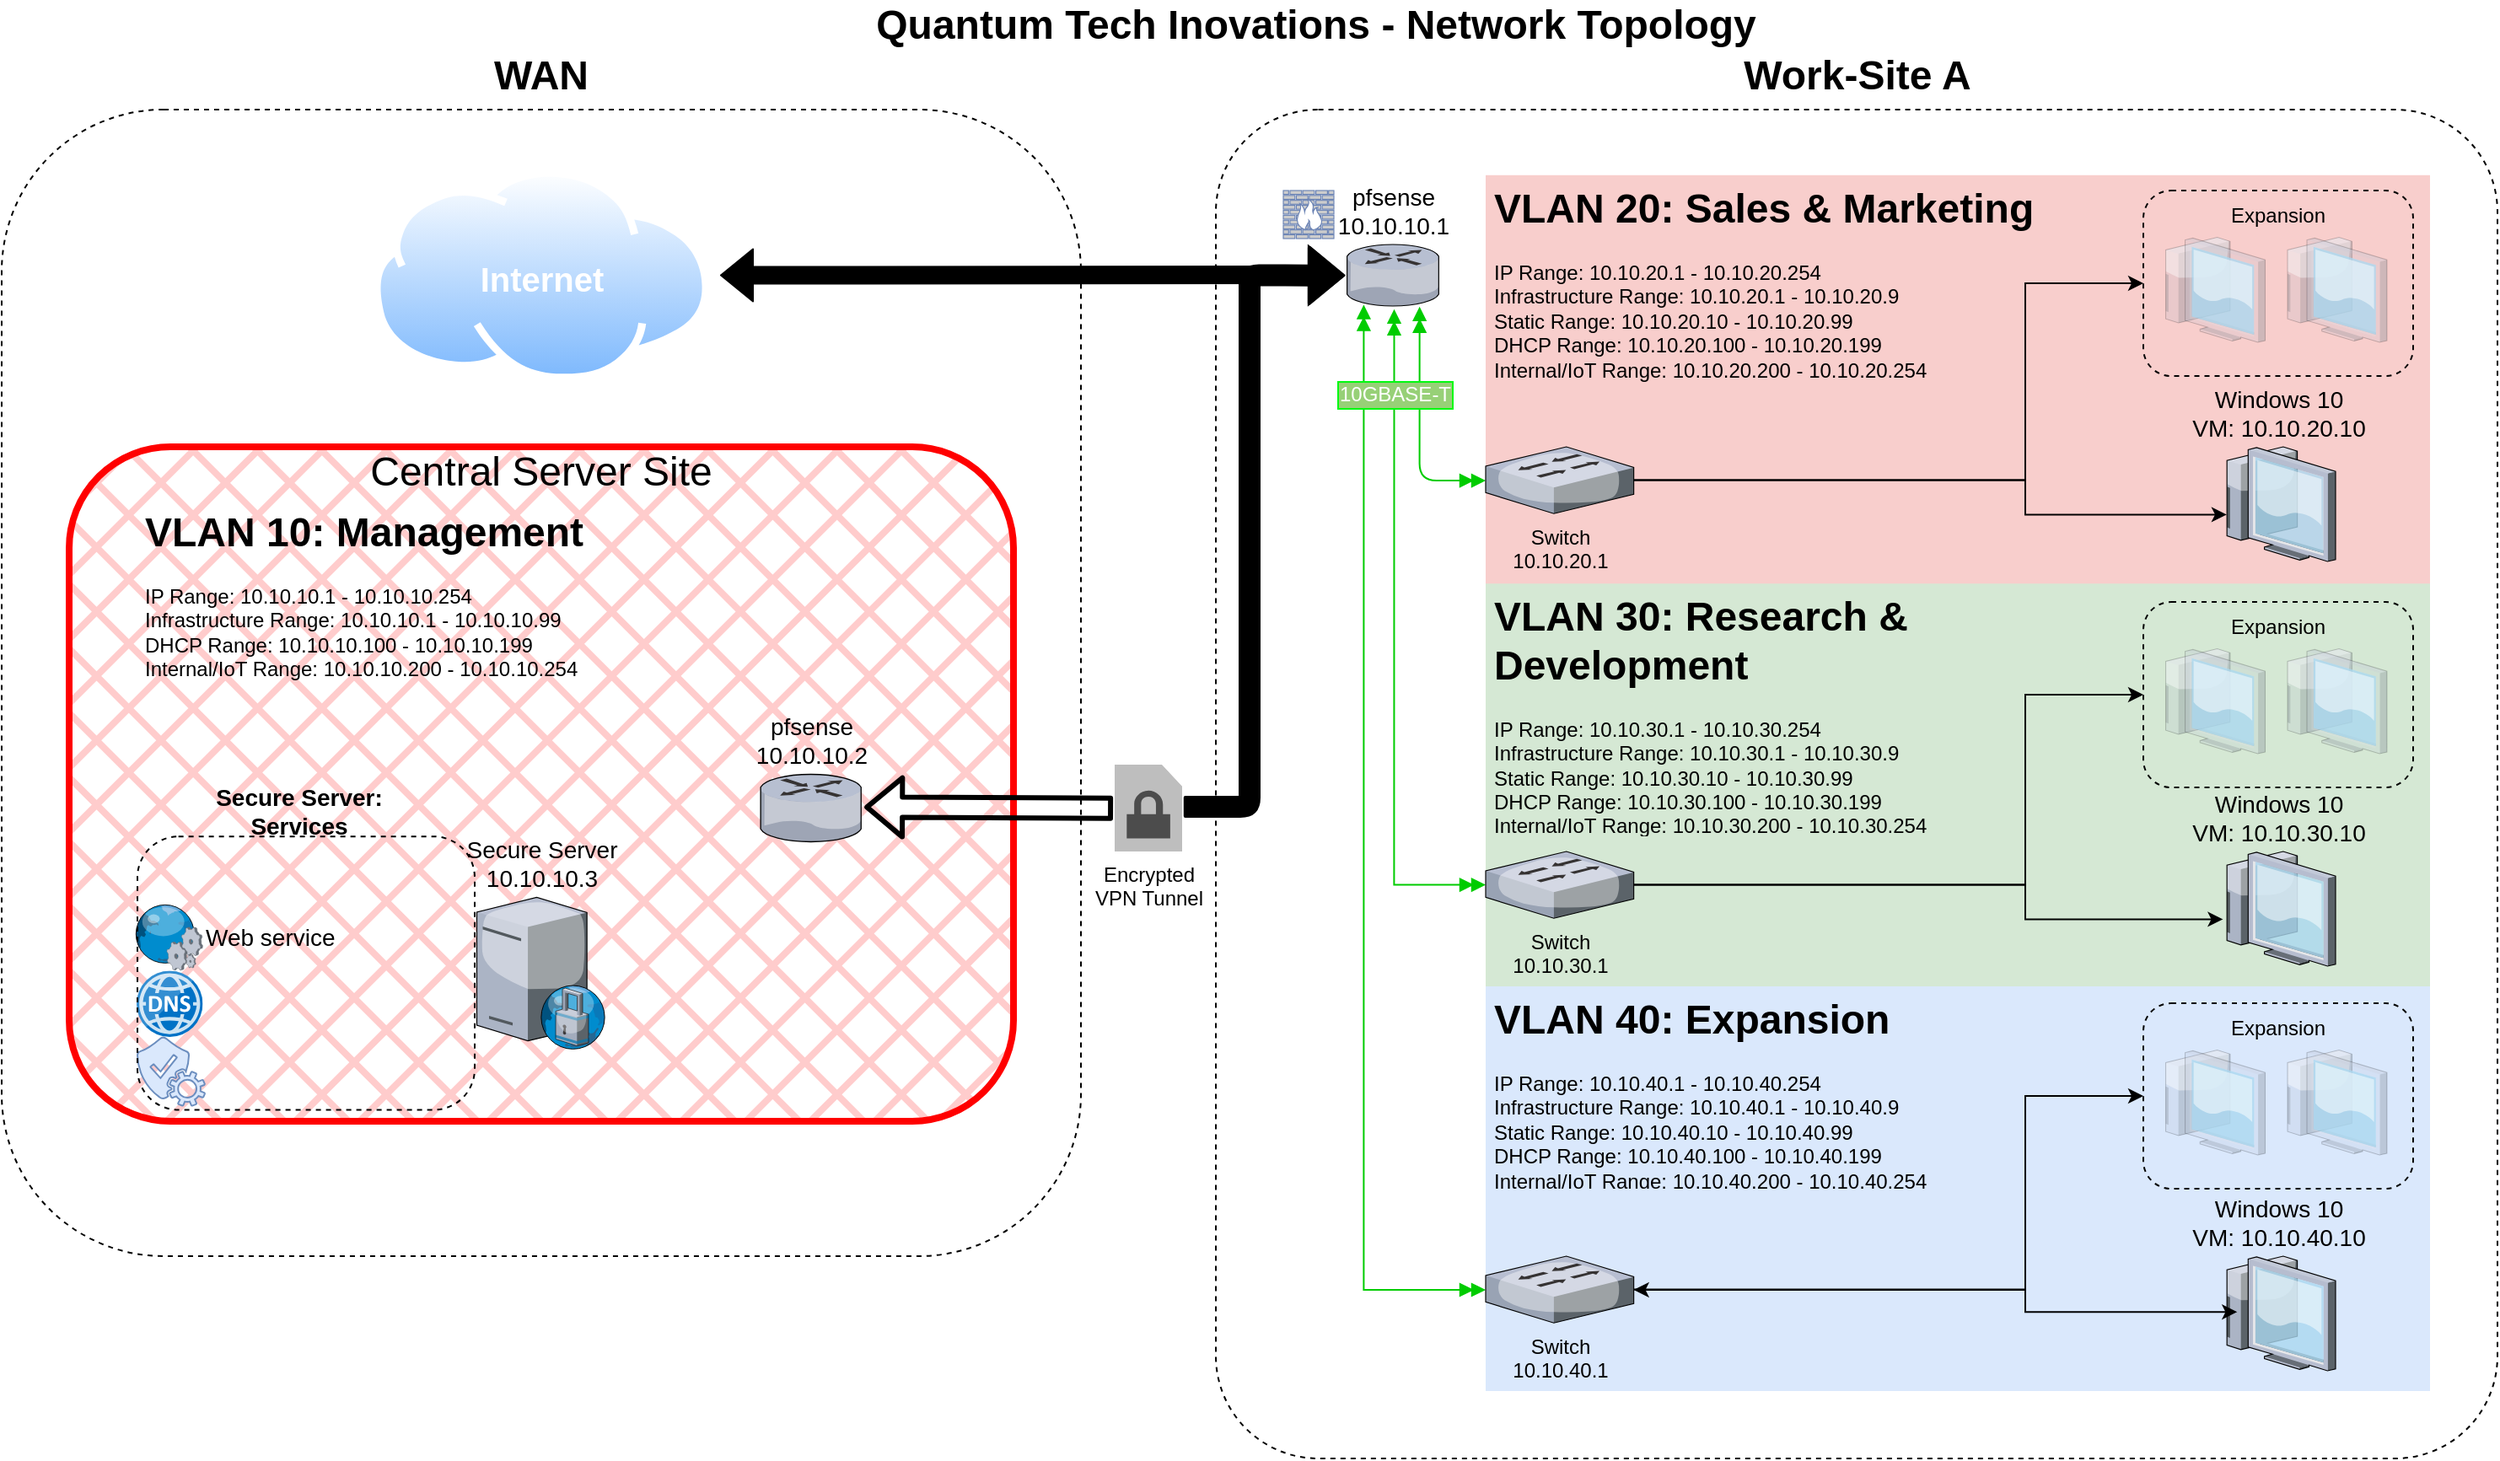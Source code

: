 <mxfile version="22.1.11" type="github">
  <diagram name="Page-1" id="e3a06f82-3646-2815-327d-82caf3d4e204">
    <mxGraphModel dx="1268" dy="694" grid="1" gridSize="10" guides="1" tooltips="1" connect="1" arrows="1" fold="1" page="1" pageScale="1.5" pageWidth="1169" pageHeight="826" background="none" math="0" shadow="0">
      <root>
        <mxCell id="0" style=";html=1;" />
        <mxCell id="1" style=";html=1;" parent="0" />
        <mxCell id="xJ-jLOZ9ohY4lOB-jljI-90" value="" style="group" vertex="1" connectable="0" parent="1">
          <mxGeometry x="120" y="280" width="600" height="480" as="geometry" />
        </mxCell>
        <mxCell id="xJ-jLOZ9ohY4lOB-jljI-87" value="" style="rounded=1;whiteSpace=wrap;html=1;fillColor=none;dashed=1;" vertex="1" parent="xJ-jLOZ9ohY4lOB-jljI-90">
          <mxGeometry x="-40" y="-200" width="640" height="680" as="geometry" />
        </mxCell>
        <mxCell id="6a7d8f32e03d9370-57" value="" style="whiteSpace=wrap;html=1;fillColor=#ffcccc;fontSize=14;verticalAlign=top;container=0;strokeWidth=4;fillStyle=cross-hatch;strokeColor=#ff0000;rounded=1;" parent="xJ-jLOZ9ohY4lOB-jljI-90" vertex="1">
          <mxGeometry x="0.01" y="1.421e-14" width="560" height="400" as="geometry" />
        </mxCell>
        <mxCell id="_Fg3832ocY5UdGi91KtJ-36" value="pfsense&lt;br&gt;10.10.10.2" style="verticalLabelPosition=top;aspect=fixed;html=1;verticalAlign=bottom;strokeColor=none;shape=mxgraph.citrix.router;fillColor=#66B2FF;gradientColor=#0066CC;fontSize=14;container=0;labelPosition=center;align=center;" parent="xJ-jLOZ9ohY4lOB-jljI-90" vertex="1">
          <mxGeometry x="410" y="194.25" width="60.27" height="40" as="geometry" />
        </mxCell>
        <mxCell id="_Fg3832ocY5UdGi91KtJ-40" value="&lt;h1&gt;VLAN 10: Management&lt;/h1&gt;&lt;p&gt;IP Range: 10.10.10.1 - 10.10.10.254&lt;br&gt;Infrastructure Range: 10.10.10.1 - 10.10.10.99&lt;br&gt;DHCP Range: 10.10.10.100 - 10.10.10.199&lt;br&gt;Internal/IoT Range: 10.10.10.200 - 10.10.10.254&lt;br&gt;&lt;br&gt;&lt;/p&gt;" style="text;html=1;strokeColor=none;fillColor=none;spacing=5;spacingTop=-20;whiteSpace=wrap;overflow=hidden;rounded=0;container=0;" parent="xJ-jLOZ9ohY4lOB-jljI-90" vertex="1">
          <mxGeometry x="40" y="31.11" width="280" height="110" as="geometry" />
        </mxCell>
        <mxCell id="6a7d8f32e03d9370-25" value="Secure Server&lt;br&gt;10.10.10.3" style="verticalLabelPosition=top;aspect=fixed;html=1;verticalAlign=bottom;strokeColor=none;shape=mxgraph.citrix.proxy_server;fillColor=#66B2FF;gradientColor=#0066CC;fontSize=14;container=0;labelPosition=center;align=center;" parent="xJ-jLOZ9ohY4lOB-jljI-90" vertex="1">
          <mxGeometry x="241.75" y="267.18" width="76.5" height="90" as="geometry" />
        </mxCell>
        <mxCell id="_Fg3832ocY5UdGi91KtJ-57" value="Secure Server: Services" style="text;html=1;strokeColor=none;fillColor=none;align=center;verticalAlign=middle;whiteSpace=wrap;rounded=0;container=0;fontSize=14;fontStyle=1" parent="xJ-jLOZ9ohY4lOB-jljI-90" vertex="1">
          <mxGeometry x="80.5" y="201.11" width="110.5" height="30" as="geometry" />
        </mxCell>
        <mxCell id="_Fg3832ocY5UdGi91KtJ-52" value="" style="sketch=0;pointerEvents=1;shadow=0;dashed=0;html=1;strokeColor=#6c8ebf;fillColor=#dae8fc;labelPosition=center;verticalLabelPosition=bottom;verticalAlign=top;outlineConnect=0;align=center;shape=mxgraph.office.services.verification_service;container=0;" parent="xJ-jLOZ9ohY4lOB-jljI-90" vertex="1">
          <mxGeometry x="40.5" y="350.11" width="40" height="40.75" as="geometry" />
        </mxCell>
        <mxCell id="6a7d8f32e03d9370-30" value="Web service" style="verticalLabelPosition=middle;aspect=fixed;html=1;verticalAlign=middle;strokeColor=none;shape=mxgraph.citrix.web_service;fillColor=#66B2FF;gradientColor=#0066CC;fontSize=14;container=0;labelPosition=right;align=left;" parent="xJ-jLOZ9ohY4lOB-jljI-90" vertex="1">
          <mxGeometry x="38.04" y="271.11" width="41.21" height="39.25" as="geometry" />
        </mxCell>
        <mxCell id="nh6uhX6UCBA931svxPW4-1" value="" style="image;sketch=0;aspect=fixed;html=1;points=[];align=center;fontSize=12;image=img/lib/mscae/DNS.svg;container=0;" parent="xJ-jLOZ9ohY4lOB-jljI-90" vertex="1">
          <mxGeometry x="40" y="310.72" width="39.25" height="39.25" as="geometry" />
        </mxCell>
        <mxCell id="_Fg3832ocY5UdGi91KtJ-32" value="" style="rounded=1;whiteSpace=wrap;html=1;fillColor=none;dashed=1;container=0;" parent="xJ-jLOZ9ohY4lOB-jljI-90" vertex="1">
          <mxGeometry x="40.5" y="231.11" width="200" height="162.13" as="geometry" />
        </mxCell>
        <mxCell id="xJ-jLOZ9ohY4lOB-jljI-85" value="Central Server Site" style="text;html=1;strokeColor=none;fillColor=none;align=center;verticalAlign=middle;whiteSpace=wrap;rounded=0;fontSize=24;" vertex="1" parent="xJ-jLOZ9ohY4lOB-jljI-90">
          <mxGeometry x="175.88" width="208.25" height="30" as="geometry" />
        </mxCell>
        <mxCell id="xJ-jLOZ9ohY4lOB-jljI-81" value="" style="rounded=1;whiteSpace=wrap;html=1;fillColor=none;dashed=1;arcSize=8;" vertex="1" parent="1">
          <mxGeometry x="800" y="80" width="760" height="800" as="geometry" />
        </mxCell>
        <mxCell id="6a7d8f32e03d9370-60" value="" style="whiteSpace=wrap;html=1;fillColor=#d5e8d4;fontSize=14;strokeColor=none;verticalAlign=top;movable=1;resizable=1;rotatable=1;deletable=1;editable=1;locked=0;connectable=1;" parent="1" vertex="1">
          <mxGeometry x="960" y="360" width="560" height="240" as="geometry" />
        </mxCell>
        <mxCell id="6a7d8f32e03d9370-58" value="" style="whiteSpace=wrap;html=1;fillColor=#dae8fc;fontSize=14;strokeColor=none;verticalAlign=top;movable=1;resizable=1;rotatable=1;deletable=1;editable=1;locked=0;connectable=1;" parent="1" vertex="1">
          <mxGeometry x="960" y="600" width="560" height="240" as="geometry" />
        </mxCell>
        <mxCell id="6a7d8f32e03d9370-61" value="" style="whiteSpace=wrap;html=1;fillColor=#f8cecc;fontSize=14;strokeColor=none;verticalAlign=top;" parent="1" vertex="1">
          <mxGeometry x="960" y="118.89" width="560" height="242.23" as="geometry" />
        </mxCell>
        <mxCell id="_Fg3832ocY5UdGi91KtJ-26" style="edgeStyle=orthogonalEdgeStyle;rounded=0;orthogonalLoop=1;jettySize=auto;html=1;startArrow=doubleBlock;startFill=1;strokeColor=#00CC00;endArrow=doubleBlock;endFill=1;entryX=0.509;entryY=1.05;entryDx=0;entryDy=0;entryPerimeter=0;" parent="1" source="xJ-jLOZ9ohY4lOB-jljI-42" edge="1" target="6a7d8f32e03d9370-13">
          <mxGeometry relative="1" as="geometry">
            <mxPoint x="850" y="230" as="targetPoint" />
          </mxGeometry>
        </mxCell>
        <mxCell id="nh6uhX6UCBA931svxPW4-37" style="rounded=1;orthogonalLoop=1;jettySize=auto;html=1;startArrow=doubleBlock;startFill=1;strokeColor=#00CC00;endArrow=doubleBlock;endFill=1;exitX=0.783;exitY=1.01;exitDx=0;exitDy=0;exitPerimeter=0;entryX=0;entryY=0.505;entryDx=0;entryDy=0;entryPerimeter=0;edgeStyle=orthogonalEdgeStyle;" parent="1" source="6a7d8f32e03d9370-13" target="nh6uhX6UCBA931svxPW4-12" edge="1">
          <mxGeometry relative="1" as="geometry">
            <mxPoint x="910" y="360" as="targetPoint" />
            <mxPoint x="660" y="500" as="sourcePoint" />
          </mxGeometry>
        </mxCell>
        <mxCell id="6a7d8f32e03d9370-13" value="pfsense&lt;br&gt;10.10.10.1" style="verticalLabelPosition=top;aspect=fixed;html=1;verticalAlign=bottom;strokeColor=none;shape=mxgraph.citrix.router;fillColor=#66B2FF;gradientColor=#0066CC;fontSize=14;labelPosition=center;align=center;" parent="1" vertex="1">
          <mxGeometry x="877.75" y="160" width="55" height="36.5" as="geometry" />
        </mxCell>
        <mxCell id="6a7d8f32e03d9370-62" value="Quantum Tech Inovations - Network Topology" style="text;strokeColor=none;fillColor=none;html=1;fontSize=24;fontStyle=1;verticalAlign=middle;align=center;" parent="1" vertex="1">
          <mxGeometry x="544.13" y="20" width="630.5" height="20" as="geometry" />
        </mxCell>
        <mxCell id="_Fg3832ocY5UdGi91KtJ-58" value="" style="fontColor=#0066CC;verticalAlign=top;verticalLabelPosition=bottom;labelPosition=center;align=center;html=1;outlineConnect=0;fillColor=#CCCCCC;strokeColor=#6881B3;gradientColor=none;gradientDirection=north;strokeWidth=2;shape=mxgraph.networks.firewall;" parent="1" vertex="1">
          <mxGeometry x="840" y="128" width="30" height="28.5" as="geometry" />
        </mxCell>
        <mxCell id="r5elW0VxAyG1ImCirG1p-3" value="&lt;h1&gt;WAN&lt;/h1&gt;" style="text;html=1;strokeColor=none;fillColor=none;align=center;verticalAlign=middle;whiteSpace=wrap;rounded=0;" parent="1" vertex="1">
          <mxGeometry x="337.88" y="40" width="124.25" height="40" as="geometry" />
        </mxCell>
        <mxCell id="r5elW0VxAyG1ImCirG1p-21" value="" style="shape=flexArrow;endArrow=classic;startArrow=none;html=1;rounded=1;strokeWidth=2;edgeStyle=orthogonalEdgeStyle;entryX=-0.024;entryY=0.502;entryDx=0;entryDy=0;entryPerimeter=0;exitX=1.022;exitY=0.486;exitDx=0;exitDy=0;exitPerimeter=0;startFill=0;fillColor=#000000;" parent="1" source="nh6uhX6UCBA931svxPW4-34" target="6a7d8f32e03d9370-13" edge="1">
          <mxGeometry width="100" height="100" relative="1" as="geometry">
            <mxPoint x="660" y="540" as="sourcePoint" />
            <mxPoint x="780" y="190" as="targetPoint" />
            <Array as="points">
              <mxPoint x="820" y="494" />
              <mxPoint x="820" y="178" />
            </Array>
          </mxGeometry>
        </mxCell>
        <mxCell id="xJ-jLOZ9ohY4lOB-jljI-17" value="" style="rounded=0;orthogonalLoop=1;jettySize=auto;html=1;startArrow=doubleBlock;startFill=1;strokeColor=#00CC00;endArrow=doubleBlock;endFill=1;exitX=0.181;exitY=0.978;exitDx=0;exitDy=0;exitPerimeter=0;edgeStyle=orthogonalEdgeStyle;" edge="1" parent="1" source="6a7d8f32e03d9370-13" target="xJ-jLOZ9ohY4lOB-jljI-50">
          <mxGeometry relative="1" as="geometry">
            <mxPoint x="938" y="790" as="targetPoint" />
            <mxPoint x="430" y="940" as="sourcePoint" />
            <Array as="points">
              <mxPoint x="888" y="780" />
            </Array>
          </mxGeometry>
        </mxCell>
        <mxCell id="xJ-jLOZ9ohY4lOB-jljI-18" value="&lt;font style=&quot;font-size: 12px;&quot;&gt;&lt;font style=&quot;font-size: 12px;&quot;&gt;10GBASE&lt;/font&gt;-T&lt;/font&gt;" style="edgeLabel;html=1;align=center;verticalAlign=middle;resizable=0;points=[];labelBackgroundColor=#97D077;labelBorderColor=#00fa11;fontSize=12;fontColor=#FFFFFF;" vertex="1" connectable="0" parent="xJ-jLOZ9ohY4lOB-jljI-17">
          <mxGeometry x="-0.809" y="-3" relative="1" as="geometry">
            <mxPoint x="21" y="-9" as="offset" />
          </mxGeometry>
        </mxCell>
        <mxCell id="xJ-jLOZ9ohY4lOB-jljI-1" value="Windows 10&lt;br&gt;VM: 10.10.20.10" style="verticalLabelPosition=top;aspect=fixed;html=1;verticalAlign=bottom;strokeColor=none;shape=mxgraph.citrix.thin_client;fillColor=#66B2FF;gradientColor=#0066CC;fontSize=14;labelPosition=center;align=center;" vertex="1" parent="1">
          <mxGeometry x="1396" y="280" width="68" height="68" as="geometry" />
        </mxCell>
        <mxCell id="_Fg3832ocY5UdGi91KtJ-41" value="&lt;h1&gt;VLAN 20: Sales &amp;amp; Marketing&lt;/h1&gt;&lt;p&gt;IP Range: 10.10.20.1 - 10.10.20.254&lt;br&gt;Infrastructure Range: 10.10.20.1 - 10.10.20.9&lt;br&gt;Static Range: 10.10.20.10 - 10.10.20.99&lt;br&gt;DHCP Range: 10.10.20.100 - 10.10.20.199&lt;br&gt;Internal/IoT Range: 10.10.20.200 - 10.10.20.254&lt;br&gt;&lt;br&gt;&lt;/p&gt;" style="text;html=1;strokeColor=none;fillColor=none;spacing=5;spacingTop=-20;whiteSpace=wrap;overflow=hidden;rounded=0;" parent="1" vertex="1">
          <mxGeometry x="960" y="118.89" width="330" height="130" as="geometry" />
        </mxCell>
        <mxCell id="xJ-jLOZ9ohY4lOB-jljI-79" style="edgeStyle=orthogonalEdgeStyle;rounded=0;orthogonalLoop=1;jettySize=auto;html=1;entryX=0;entryY=0.5;entryDx=0;entryDy=0;" edge="1" parent="1" source="nh6uhX6UCBA931svxPW4-12" target="_Fg3832ocY5UdGi91KtJ-22">
          <mxGeometry relative="1" as="geometry">
            <Array as="points">
              <mxPoint x="1280" y="300" />
              <mxPoint x="1280" y="183" />
            </Array>
          </mxGeometry>
        </mxCell>
        <mxCell id="nh6uhX6UCBA931svxPW4-12" value="Switch&lt;br&gt;10.10.20.1" style="verticalLabelPosition=bottom;sketch=0;aspect=fixed;html=1;verticalAlign=top;strokeColor=none;align=center;outlineConnect=0;shape=mxgraph.citrix.switch;" parent="1" vertex="1">
          <mxGeometry x="960" y="280" width="87.818" height="39.614" as="geometry" />
        </mxCell>
        <mxCell id="xJ-jLOZ9ohY4lOB-jljI-40" value="Windows 10&lt;br&gt;VM: 10.10.30.10" style="verticalLabelPosition=top;aspect=fixed;html=1;verticalAlign=bottom;strokeColor=none;shape=mxgraph.citrix.thin_client;fillColor=#66B2FF;gradientColor=#0066CC;fontSize=14;labelPosition=center;align=center;" vertex="1" parent="1">
          <mxGeometry x="1396" y="520" width="68" height="68" as="geometry" />
        </mxCell>
        <mxCell id="xJ-jLOZ9ohY4lOB-jljI-42" value="Switch&lt;br&gt;10.10.30.1" style="verticalLabelPosition=bottom;sketch=0;aspect=fixed;html=1;verticalAlign=top;strokeColor=none;align=center;outlineConnect=0;shape=mxgraph.citrix.switch;" vertex="1" parent="1">
          <mxGeometry x="960" y="520.0" width="87.818" height="39.614" as="geometry" />
        </mxCell>
        <mxCell id="xJ-jLOZ9ohY4lOB-jljI-47" style="edgeStyle=orthogonalEdgeStyle;rounded=0;orthogonalLoop=1;jettySize=auto;html=1;entryX=0;entryY=0.5;entryDx=0;entryDy=0;" edge="1" parent="1" source="xJ-jLOZ9ohY4lOB-jljI-42" target="xJ-jLOZ9ohY4lOB-jljI-69">
          <mxGeometry relative="1" as="geometry">
            <Array as="points">
              <mxPoint x="1280" y="540" />
              <mxPoint x="1280" y="427" />
            </Array>
            <mxPoint x="1350" y="439.96" as="targetPoint" />
          </mxGeometry>
        </mxCell>
        <mxCell id="xJ-jLOZ9ohY4lOB-jljI-48" value="Windows 10&lt;br&gt;VM: 10.10.40.10" style="verticalLabelPosition=top;aspect=fixed;html=1;verticalAlign=bottom;strokeColor=none;shape=mxgraph.citrix.thin_client;fillColor=#66B2FF;gradientColor=#0066CC;fontSize=14;labelPosition=center;align=center;" vertex="1" parent="1">
          <mxGeometry x="1396" y="760" width="68" height="68" as="geometry" />
        </mxCell>
        <mxCell id="xJ-jLOZ9ohY4lOB-jljI-49" style="edgeStyle=orthogonalEdgeStyle;rounded=0;orthogonalLoop=1;jettySize=auto;html=1;startArrow=classic;startFill=1;exitX=0.142;exitY=0.487;exitDx=0;exitDy=0;exitPerimeter=0;" edge="1" parent="1" source="xJ-jLOZ9ohY4lOB-jljI-48" target="xJ-jLOZ9ohY4lOB-jljI-50">
          <mxGeometry relative="1" as="geometry">
            <mxPoint x="1354.75" y="554.75" as="sourcePoint" />
            <mxPoint x="1190" y="800" as="targetPoint" />
            <Array as="points">
              <mxPoint x="1280" y="793" />
              <mxPoint x="1280" y="780" />
            </Array>
          </mxGeometry>
        </mxCell>
        <mxCell id="xJ-jLOZ9ohY4lOB-jljI-63" style="edgeStyle=orthogonalEdgeStyle;rounded=0;orthogonalLoop=1;jettySize=auto;html=1;entryX=0;entryY=0.5;entryDx=0;entryDy=0;" edge="1" parent="1" source="xJ-jLOZ9ohY4lOB-jljI-50" target="xJ-jLOZ9ohY4lOB-jljI-74">
          <mxGeometry relative="1" as="geometry">
            <mxPoint x="1350" y="665" as="targetPoint" />
            <Array as="points">
              <mxPoint x="1280" y="780" />
              <mxPoint x="1280" y="665" />
            </Array>
          </mxGeometry>
        </mxCell>
        <mxCell id="xJ-jLOZ9ohY4lOB-jljI-50" value="Switch&lt;br&gt;10.10.40.1" style="verticalLabelPosition=bottom;sketch=0;aspect=fixed;html=1;verticalAlign=top;strokeColor=none;align=center;outlineConnect=0;shape=mxgraph.citrix.switch;" vertex="1" parent="1">
          <mxGeometry x="960.0" y="760" width="87.818" height="39.614" as="geometry" />
        </mxCell>
        <mxCell id="_Fg3832ocY5UdGi91KtJ-39" value="&lt;h1&gt;VLAN 40: Expansion&lt;/h1&gt;&lt;p&gt;IP Range: 10.10.40.1 - 10.10.40.254&lt;br&gt;Infrastructure Range: 10.10.40.1 - 10.10.40.9&lt;br&gt;Static Range: 10.10.40.10 - 10.10.40.99&lt;br&gt;DHCP Range: 10.10.40.100 - 10.10.40.199&lt;br&gt;Internal/IoT Range: 10.10.40.200 - 10.10.40.254&lt;br&gt;&lt;br&gt;&lt;/p&gt;" style="text;html=1;strokeColor=none;fillColor=none;spacing=5;spacingTop=-20;whiteSpace=wrap;overflow=hidden;rounded=0;" parent="1" vertex="1">
          <mxGeometry x="960" y="600" width="280" height="120" as="geometry" />
        </mxCell>
        <mxCell id="_Fg3832ocY5UdGi91KtJ-42" value="&lt;h1&gt;VLAN 30: Research &amp;amp; Development&lt;br&gt;&lt;/h1&gt;&lt;p&gt;IP Range: 10.10.30.1 - 10.10.30.254&lt;br&gt;Infrastructure Range: 10.10.30.1 - 10.10.30.9&lt;br&gt;Static Range: 10.10.30.10 - 10.10.30.99&lt;br&gt;DHCP Range: 10.10.30.100 - 10.10.30.199&lt;br&gt;Internal/IoT Range: 10.10.30.200 - 10.10.30.254&lt;br&gt;&lt;br&gt;&lt;/p&gt;" style="text;html=1;strokeColor=none;fillColor=none;spacing=5;spacingTop=-20;whiteSpace=wrap;overflow=hidden;rounded=0;" parent="1" vertex="1">
          <mxGeometry x="960" y="361.12" width="270" height="150" as="geometry" />
        </mxCell>
        <mxCell id="xJ-jLOZ9ohY4lOB-jljI-65" value="" style="group" vertex="1" connectable="0" parent="1">
          <mxGeometry x="1350" y="128" width="160" height="110" as="geometry" />
        </mxCell>
        <mxCell id="_Fg3832ocY5UdGi91KtJ-20" value="" style="verticalLabelPosition=top;aspect=fixed;html=1;verticalAlign=bottom;shape=mxgraph.citrix.thin_client;fontSize=14;labelPosition=center;align=center;gradientDirection=south;opacity=20;movable=1;resizable=1;rotatable=1;deletable=1;editable=1;locked=0;connectable=1;" parent="xJ-jLOZ9ohY4lOB-jljI-65" vertex="1">
          <mxGeometry x="82.23" y="27.77" width="62.23" height="62.23" as="geometry" />
        </mxCell>
        <mxCell id="_Fg3832ocY5UdGi91KtJ-21" value="" style="verticalLabelPosition=top;aspect=fixed;html=1;verticalAlign=bottom;shape=mxgraph.citrix.thin_client;fontSize=14;labelPosition=center;align=center;gradientDirection=south;opacity=20;movable=1;resizable=1;rotatable=1;deletable=1;editable=1;locked=0;connectable=1;" parent="xJ-jLOZ9ohY4lOB-jljI-65" vertex="1">
          <mxGeometry x="10" y="27.77" width="62.23" height="62.23" as="geometry" />
        </mxCell>
        <mxCell id="_Fg3832ocY5UdGi91KtJ-22" value="&lt;h4 style=&quot;line-height: 120%;&quot;&gt;&lt;br&gt;&lt;/h4&gt;" style="rounded=1;whiteSpace=wrap;html=1;dashed=1;fillColor=none;movable=1;resizable=1;rotatable=1;deletable=1;editable=1;locked=0;connectable=1;align=center;" parent="xJ-jLOZ9ohY4lOB-jljI-65" vertex="1">
          <mxGeometry width="160" height="110" as="geometry" />
        </mxCell>
        <mxCell id="xJ-jLOZ9ohY4lOB-jljI-64" value="Expansion" style="text;html=1;strokeColor=none;fillColor=none;align=center;verticalAlign=middle;whiteSpace=wrap;rounded=0;" vertex="1" parent="xJ-jLOZ9ohY4lOB-jljI-65">
          <mxGeometry x="50" width="60" height="30" as="geometry" />
        </mxCell>
        <mxCell id="xJ-jLOZ9ohY4lOB-jljI-66" value="" style="group" vertex="1" connectable="0" parent="1">
          <mxGeometry x="1350" y="372" width="160" height="110" as="geometry" />
        </mxCell>
        <mxCell id="xJ-jLOZ9ohY4lOB-jljI-67" value="" style="verticalLabelPosition=top;aspect=fixed;html=1;verticalAlign=bottom;shape=mxgraph.citrix.thin_client;fontSize=14;labelPosition=center;align=center;gradientDirection=south;opacity=20;movable=1;resizable=1;rotatable=1;deletable=1;editable=1;locked=0;connectable=1;" vertex="1" parent="xJ-jLOZ9ohY4lOB-jljI-66">
          <mxGeometry x="82.23" y="27.77" width="62.23" height="62.23" as="geometry" />
        </mxCell>
        <mxCell id="xJ-jLOZ9ohY4lOB-jljI-68" value="" style="verticalLabelPosition=top;aspect=fixed;html=1;verticalAlign=bottom;shape=mxgraph.citrix.thin_client;fontSize=14;labelPosition=center;align=center;gradientDirection=south;opacity=20;movable=1;resizable=1;rotatable=1;deletable=1;editable=1;locked=0;connectable=1;" vertex="1" parent="xJ-jLOZ9ohY4lOB-jljI-66">
          <mxGeometry x="10" y="27.77" width="62.23" height="62.23" as="geometry" />
        </mxCell>
        <mxCell id="xJ-jLOZ9ohY4lOB-jljI-69" value="&lt;h4 style=&quot;line-height: 120%;&quot;&gt;&lt;br&gt;&lt;/h4&gt;" style="rounded=1;whiteSpace=wrap;html=1;dashed=1;fillColor=none;movable=1;resizable=1;rotatable=1;deletable=1;editable=1;locked=0;connectable=1;align=center;" vertex="1" parent="xJ-jLOZ9ohY4lOB-jljI-66">
          <mxGeometry width="160" height="110" as="geometry" />
        </mxCell>
        <mxCell id="xJ-jLOZ9ohY4lOB-jljI-70" value="Expansion" style="text;html=1;strokeColor=none;fillColor=none;align=center;verticalAlign=middle;whiteSpace=wrap;rounded=0;" vertex="1" parent="xJ-jLOZ9ohY4lOB-jljI-66">
          <mxGeometry x="50" width="60" height="30" as="geometry" />
        </mxCell>
        <mxCell id="xJ-jLOZ9ohY4lOB-jljI-71" value="" style="group" vertex="1" connectable="0" parent="1">
          <mxGeometry x="1350" y="610" width="160" height="110" as="geometry" />
        </mxCell>
        <mxCell id="xJ-jLOZ9ohY4lOB-jljI-72" value="" style="verticalLabelPosition=top;aspect=fixed;html=1;verticalAlign=bottom;shape=mxgraph.citrix.thin_client;fontSize=14;labelPosition=center;align=center;gradientDirection=south;opacity=20;movable=1;resizable=1;rotatable=1;deletable=1;editable=1;locked=0;connectable=1;" vertex="1" parent="xJ-jLOZ9ohY4lOB-jljI-71">
          <mxGeometry x="82.23" y="27.77" width="62.23" height="62.23" as="geometry" />
        </mxCell>
        <mxCell id="xJ-jLOZ9ohY4lOB-jljI-73" value="" style="verticalLabelPosition=top;aspect=fixed;html=1;verticalAlign=bottom;shape=mxgraph.citrix.thin_client;fontSize=14;labelPosition=center;align=center;gradientDirection=south;opacity=20;movable=1;resizable=1;rotatable=1;deletable=1;editable=1;locked=0;connectable=1;" vertex="1" parent="xJ-jLOZ9ohY4lOB-jljI-71">
          <mxGeometry x="10" y="27.77" width="62.23" height="62.23" as="geometry" />
        </mxCell>
        <mxCell id="xJ-jLOZ9ohY4lOB-jljI-74" value="&lt;h4 style=&quot;line-height: 120%;&quot;&gt;&lt;br&gt;&lt;/h4&gt;" style="rounded=1;whiteSpace=wrap;html=1;dashed=1;fillColor=none;movable=1;resizable=1;rotatable=1;deletable=1;editable=1;locked=0;connectable=1;align=center;" vertex="1" parent="xJ-jLOZ9ohY4lOB-jljI-71">
          <mxGeometry width="160" height="110" as="geometry" />
        </mxCell>
        <mxCell id="xJ-jLOZ9ohY4lOB-jljI-75" value="Expansion" style="text;html=1;strokeColor=none;fillColor=none;align=center;verticalAlign=middle;whiteSpace=wrap;rounded=0;" vertex="1" parent="xJ-jLOZ9ohY4lOB-jljI-71">
          <mxGeometry x="50" width="60" height="30" as="geometry" />
        </mxCell>
        <mxCell id="xJ-jLOZ9ohY4lOB-jljI-76" style="edgeStyle=orthogonalEdgeStyle;rounded=0;orthogonalLoop=1;jettySize=auto;html=1;entryX=0.051;entryY=0.591;entryDx=0;entryDy=0;entryPerimeter=0;" edge="1" parent="1" source="nh6uhX6UCBA931svxPW4-12" target="xJ-jLOZ9ohY4lOB-jljI-1">
          <mxGeometry relative="1" as="geometry">
            <Array as="points">
              <mxPoint x="1280" y="300" />
              <mxPoint x="1280" y="320" />
            </Array>
          </mxGeometry>
        </mxCell>
        <mxCell id="xJ-jLOZ9ohY4lOB-jljI-77" style="edgeStyle=orthogonalEdgeStyle;rounded=0;orthogonalLoop=1;jettySize=auto;html=1;entryX=0.018;entryY=0.591;entryDx=0;entryDy=0;entryPerimeter=0;" edge="1" parent="1" source="xJ-jLOZ9ohY4lOB-jljI-42" target="xJ-jLOZ9ohY4lOB-jljI-40">
          <mxGeometry relative="1" as="geometry">
            <Array as="points">
              <mxPoint x="1280" y="540" />
              <mxPoint x="1280" y="560" />
            </Array>
          </mxGeometry>
        </mxCell>
        <mxCell id="xJ-jLOZ9ohY4lOB-jljI-82" value="&lt;font style=&quot;font-size: 24px;&quot;&gt;&lt;b&gt;Work-Site A&lt;/b&gt;&lt;/font&gt;" style="text;html=1;align=center;verticalAlign=middle;resizable=0;points=[];autosize=1;strokeColor=none;fillColor=none;" vertex="1" parent="1">
          <mxGeometry x="1100" y="40" width="160" height="40" as="geometry" />
        </mxCell>
        <mxCell id="nh6uhX6UCBA931svxPW4-34" value="Encrypted &lt;br&gt;VPN Tunnel" style="outlineConnect=0;dashed=0;verticalLabelPosition=bottom;verticalAlign=top;align=center;html=1;shape=mxgraph.aws3.encrypted_data;fillColor=#7D7C7C;gradientColor=none;container=0;labelPosition=center;" parent="1" vertex="1">
          <mxGeometry x="740" y="468.5" width="40" height="51.5" as="geometry" />
        </mxCell>
        <mxCell id="xJ-jLOZ9ohY4lOB-jljI-86" value="" style="shape=flexArrow;endArrow=none;startArrow=classic;html=1;rounded=1;endFill=0;targetPerimeterSpacing=0;sourcePerimeterSpacing=6;strokeWidth=1;endSize=0;startSize=6;fillColor=#000000;" edge="1" parent="1" source="xJ-jLOZ9ohY4lOB-jljI-89">
          <mxGeometry width="100" height="100" relative="1" as="geometry">
            <mxPoint x="550" y="178" as="sourcePoint" />
            <mxPoint x="860" y="178" as="targetPoint" />
          </mxGeometry>
        </mxCell>
        <mxCell id="xJ-jLOZ9ohY4lOB-jljI-89" value="Internet" style="image;aspect=fixed;perimeter=ellipsePerimeter;html=1;align=center;shadow=0;dashed=0;spacingTop=3;image=img/lib/active_directory/internet_cloud.svg;labelPosition=center;verticalLabelPosition=middle;verticalAlign=middle;labelBackgroundColor=none;fontColor=#FFFFFF;fontSize=20;fontStyle=1" vertex="1" parent="1">
          <mxGeometry x="300.01" y="115.25" width="200" height="126" as="geometry" />
        </mxCell>
        <mxCell id="xJ-jLOZ9ohY4lOB-jljI-83" value="" style="shape=flexArrow;endArrow=none;startArrow=classic;html=1;rounded=1;strokeWidth=3;entryX=-0.024;entryY=0.502;entryDx=0;entryDy=0;entryPerimeter=0;exitX=1.022;exitY=0.486;exitDx=0;exitDy=0;exitPerimeter=0;endFill=0;" edge="1" parent="1" source="_Fg3832ocY5UdGi91KtJ-36" target="nh6uhX6UCBA931svxPW4-34">
          <mxGeometry width="100" height="100" relative="1" as="geometry">
            <mxPoint x="552" y="539" as="sourcePoint" />
            <mxPoint x="876" y="178" as="targetPoint" />
          </mxGeometry>
        </mxCell>
      </root>
    </mxGraphModel>
  </diagram>
</mxfile>
